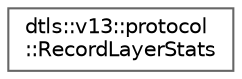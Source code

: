 digraph "Graphical Class Hierarchy"
{
 // LATEX_PDF_SIZE
  bgcolor="transparent";
  edge [fontname=Helvetica,fontsize=10,labelfontname=Helvetica,labelfontsize=10];
  node [fontname=Helvetica,fontsize=10,shape=box,height=0.2,width=0.4];
  rankdir="LR";
  Node0 [id="Node000000",label="dtls::v13::protocol\l::RecordLayerStats",height=0.2,width=0.4,color="grey40", fillcolor="white", style="filled",URL="$structdtls_1_1v13_1_1protocol_1_1RecordLayerStats.html",tooltip="Record Layer Statistics Structure."];
}
